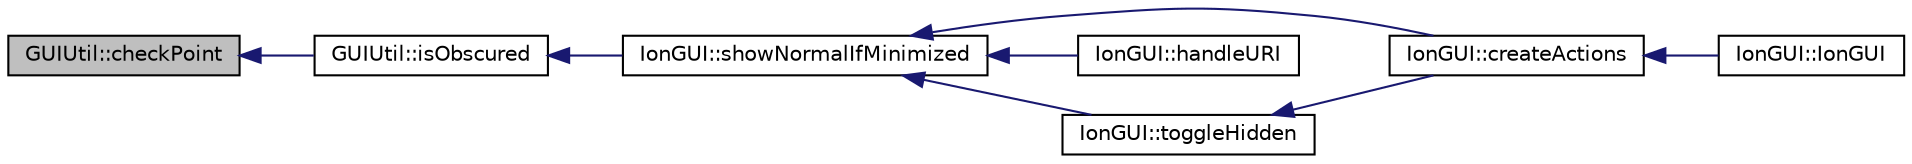 digraph "GUIUtil::checkPoint"
{
  edge [fontname="Helvetica",fontsize="10",labelfontname="Helvetica",labelfontsize="10"];
  node [fontname="Helvetica",fontsize="10",shape=record];
  rankdir="LR";
  Node46 [label="GUIUtil::checkPoint",height=0.2,width=0.4,color="black", fillcolor="grey75", style="filled", fontcolor="black"];
  Node46 -> Node47 [dir="back",color="midnightblue",fontsize="10",style="solid",fontname="Helvetica"];
  Node47 [label="GUIUtil::isObscured",height=0.2,width=0.4,color="black", fillcolor="white", style="filled",URL="$d1/d87/namespace_g_u_i_util.html#a0b7266e2b8e7de5f5fd1c7ddb9e5b637"];
  Node47 -> Node48 [dir="back",color="midnightblue",fontsize="10",style="solid",fontname="Helvetica"];
  Node48 [label="IonGUI::showNormalIfMinimized",height=0.2,width=0.4,color="black", fillcolor="white", style="filled",URL="$dc/d0b/class_ion_g_u_i.html#aec721e64aa35047990aed619ee56e370",tooltip="Show window if hidden, unminimize when minimized, rise when obscured or show if hidden and fToggleHid..."];
  Node48 -> Node49 [dir="back",color="midnightblue",fontsize="10",style="solid",fontname="Helvetica"];
  Node49 [label="IonGUI::createActions",height=0.2,width=0.4,color="black", fillcolor="white", style="filled",URL="$dc/d0b/class_ion_g_u_i.html#a5a5e1c2fbc2fec3d925d654c61a8b252",tooltip="Create the main UI actions. "];
  Node49 -> Node50 [dir="back",color="midnightblue",fontsize="10",style="solid",fontname="Helvetica"];
  Node50 [label="IonGUI::IonGUI",height=0.2,width=0.4,color="black", fillcolor="white", style="filled",URL="$dc/d0b/class_ion_g_u_i.html#ad0e22e4901b039bcc987ef0328c8c5d4"];
  Node48 -> Node51 [dir="back",color="midnightblue",fontsize="10",style="solid",fontname="Helvetica"];
  Node51 [label="IonGUI::handleURI",height=0.2,width=0.4,color="black", fillcolor="white", style="filled",URL="$dc/d0b/class_ion_g_u_i.html#a96c92e010ff8af010b4053c09128a273"];
  Node48 -> Node52 [dir="back",color="midnightblue",fontsize="10",style="solid",fontname="Helvetica"];
  Node52 [label="IonGUI::toggleHidden",height=0.2,width=0.4,color="black", fillcolor="white", style="filled",URL="$dc/d0b/class_ion_g_u_i.html#acd9faf93dc249693cb0ccbeeacb578fb",tooltip="simply calls showNormalIfMinimized(true) for use in SLOT() macro "];
  Node52 -> Node49 [dir="back",color="midnightblue",fontsize="10",style="solid",fontname="Helvetica"];
}
